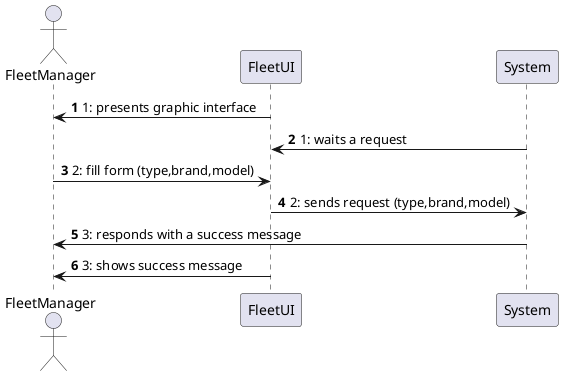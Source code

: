 @startuml
'https://plantuml.com/sequence-diagram

autonumber

actor FleetManager as GC
participant FleetUI as GUI
participant System as S

GUI -> GC : 1: presents graphic interface
S -> GUI : 1: waits a request
GC -> GUI : 2: fill form (type,brand,model)
GUI -> S : 2: sends request (type,brand,model)
S -> GC : 3: responds with a success message
GUI -> GC : 3: shows success message

@enduml